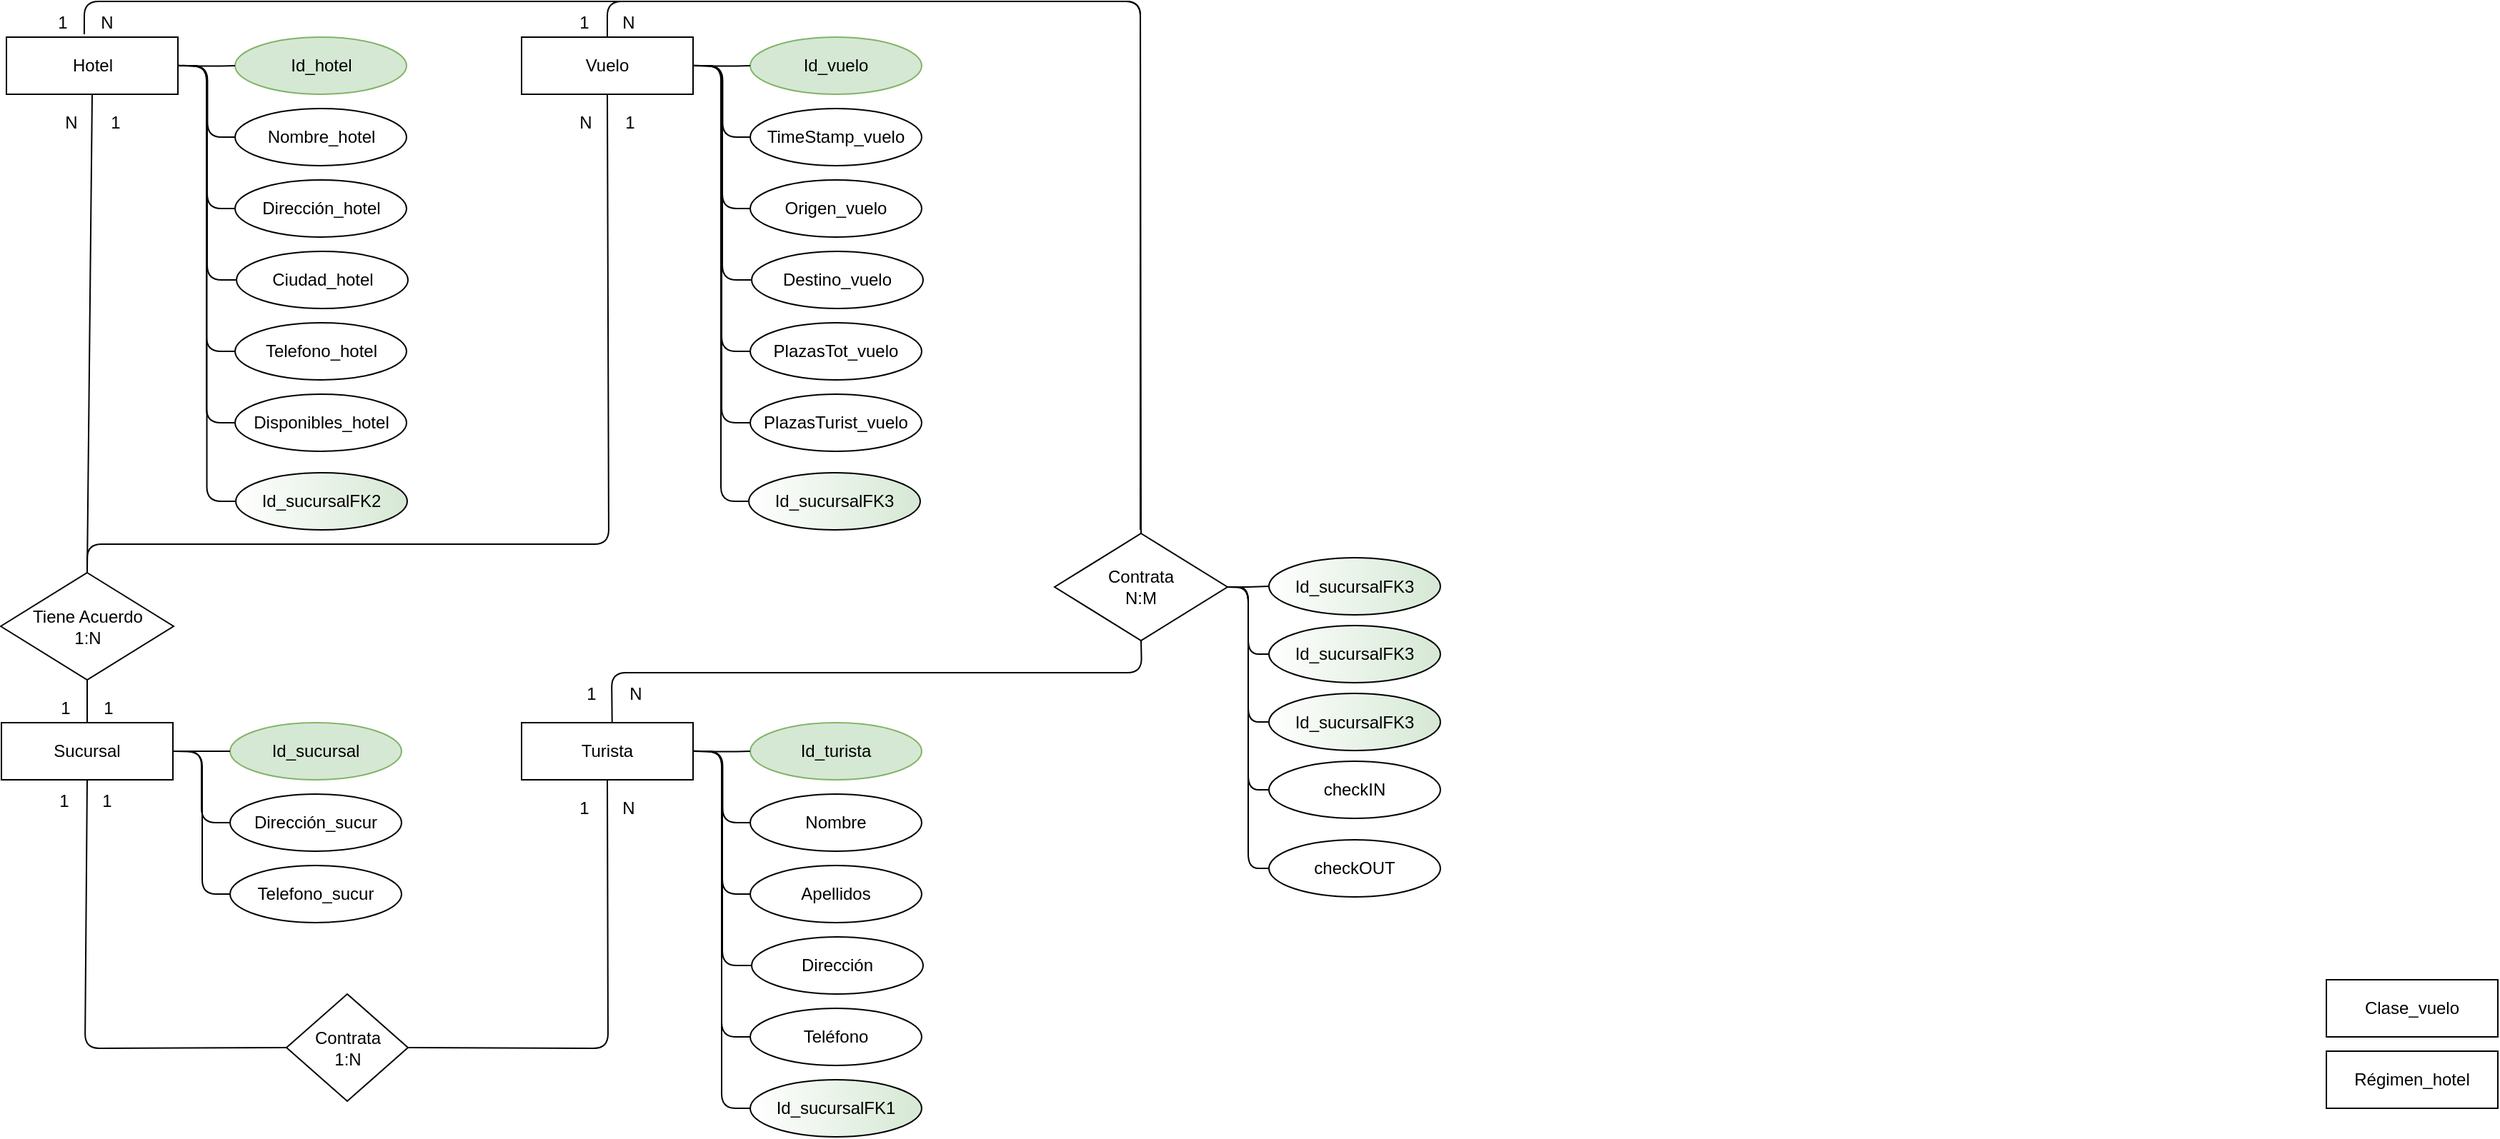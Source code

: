 <mxfile version="12.0.2" type="github" pages="1"><diagram id="cru-aT_KjBiOYhFXOuca" name="Page-1"><mxGraphModel dx="1092" dy="706" grid="1" gridSize="10" guides="1" tooltips="1" connect="1" arrows="1" fold="1" page="1" pageScale="1" pageWidth="1169" pageHeight="827" math="0" shadow="0"><root><mxCell id="0"/><mxCell id="1" parent="0"/><mxCell id="LmSAcj49Joqu7tEpp6rs-1" value="Sucursal" style="rounded=0;whiteSpace=wrap;html=1;" vertex="1" parent="1"><mxGeometry x="83" y="525" width="120" height="40" as="geometry"/></mxCell><mxCell id="LmSAcj49Joqu7tEpp6rs-2" value="Hotel" style="rounded=0;whiteSpace=wrap;html=1;" vertex="1" parent="1"><mxGeometry x="86.5" y="45" width="120" height="40" as="geometry"/></mxCell><mxCell id="LmSAcj49Joqu7tEpp6rs-6" value="Clase_vuelo" style="rounded=0;whiteSpace=wrap;html=1;" vertex="1" parent="1"><mxGeometry x="1710" y="705" width="120" height="40" as="geometry"/></mxCell><mxCell id="LmSAcj49Joqu7tEpp6rs-7" value="Régimen_hotel" style="rounded=0;whiteSpace=wrap;html=1;" vertex="1" parent="1"><mxGeometry x="1710" y="755" width="120" height="40" as="geometry"/></mxCell><mxCell id="LmSAcj49Joqu7tEpp6rs-8" value="Id_sucursal" style="ellipse;whiteSpace=wrap;html=1;fillColor=#d5e8d4;strokeColor=#82b366;" vertex="1" parent="1"><mxGeometry x="243" y="525" width="120" height="40" as="geometry"/></mxCell><mxCell id="LmSAcj49Joqu7tEpp6rs-9" value="Dirección_sucur" style="ellipse;whiteSpace=wrap;html=1;" vertex="1" parent="1"><mxGeometry x="243" y="575" width="120" height="40" as="geometry"/></mxCell><mxCell id="LmSAcj49Joqu7tEpp6rs-10" value="Telefono_sucur" style="ellipse;whiteSpace=wrap;html=1;" vertex="1" parent="1"><mxGeometry x="243" y="625" width="120" height="40" as="geometry"/></mxCell><mxCell id="LmSAcj49Joqu7tEpp6rs-13" value="" style="endArrow=none;html=1;edgeStyle=orthogonalEdgeStyle;exitX=1;exitY=0.5;exitDx=0;exitDy=0;entryX=0;entryY=0.5;entryDx=0;entryDy=0;" edge="1" parent="1" source="LmSAcj49Joqu7tEpp6rs-1" target="LmSAcj49Joqu7tEpp6rs-9"><mxGeometry relative="1" as="geometry"><mxPoint x="53" y="594.5" as="sourcePoint"/><mxPoint x="213" y="594.5" as="targetPoint"/></mxGeometry></mxCell><mxCell id="LmSAcj49Joqu7tEpp6rs-16" value="" style="endArrow=none;html=1;edgeStyle=orthogonalEdgeStyle;entryX=0;entryY=0.5;entryDx=0;entryDy=0;" edge="1" parent="1" target="LmSAcj49Joqu7tEpp6rs-10"><mxGeometry relative="1" as="geometry"><mxPoint x="203" y="545" as="sourcePoint"/><mxPoint x="223" y="604.5" as="targetPoint"/></mxGeometry></mxCell><mxCell id="LmSAcj49Joqu7tEpp6rs-17" value="" style="endArrow=none;html=1;edgeStyle=orthogonalEdgeStyle;exitX=1;exitY=0.5;exitDx=0;exitDy=0;entryX=0;entryY=0.5;entryDx=0;entryDy=0;" edge="1" parent="1" source="LmSAcj49Joqu7tEpp6rs-1" target="LmSAcj49Joqu7tEpp6rs-8"><mxGeometry relative="1" as="geometry"><mxPoint x="73" y="614.5" as="sourcePoint"/><mxPoint x="233" y="614.5" as="targetPoint"/></mxGeometry></mxCell><mxCell id="LmSAcj49Joqu7tEpp6rs-24" value="Id_hotel" style="ellipse;whiteSpace=wrap;html=1;fillColor=#d5e8d4;strokeColor=#82b366;" vertex="1" parent="1"><mxGeometry x="246.5" y="45" width="120" height="40" as="geometry"/></mxCell><mxCell id="LmSAcj49Joqu7tEpp6rs-25" value="Nombre_hotel" style="ellipse;whiteSpace=wrap;html=1;" vertex="1" parent="1"><mxGeometry x="246.5" y="95" width="120" height="40" as="geometry"/></mxCell><mxCell id="LmSAcj49Joqu7tEpp6rs-26" value="Dirección_hotel" style="ellipse;whiteSpace=wrap;html=1;" vertex="1" parent="1"><mxGeometry x="246.5" y="145" width="120" height="40" as="geometry"/></mxCell><mxCell id="LmSAcj49Joqu7tEpp6rs-27" value="" style="endArrow=none;html=1;edgeStyle=orthogonalEdgeStyle;exitX=1;exitY=0.5;exitDx=0;exitDy=0;entryX=0;entryY=0.5;entryDx=0;entryDy=0;" edge="1" parent="1" target="LmSAcj49Joqu7tEpp6rs-25"><mxGeometry relative="1" as="geometry"><mxPoint x="206.853" y="64.882" as="sourcePoint"/><mxPoint x="216.5" y="114.5" as="targetPoint"/></mxGeometry></mxCell><mxCell id="LmSAcj49Joqu7tEpp6rs-28" value="" style="endArrow=none;html=1;edgeStyle=orthogonalEdgeStyle;entryX=0;entryY=0.5;entryDx=0;entryDy=0;" edge="1" parent="1" target="LmSAcj49Joqu7tEpp6rs-26"><mxGeometry relative="1" as="geometry"><mxPoint x="206.5" y="65" as="sourcePoint"/><mxPoint x="226.5" y="124.5" as="targetPoint"/></mxGeometry></mxCell><mxCell id="LmSAcj49Joqu7tEpp6rs-29" value="" style="endArrow=none;html=1;edgeStyle=orthogonalEdgeStyle;exitX=1;exitY=0.5;exitDx=0;exitDy=0;entryX=0;entryY=0.5;entryDx=0;entryDy=0;" edge="1" parent="1" target="LmSAcj49Joqu7tEpp6rs-24"><mxGeometry relative="1" as="geometry"><mxPoint x="206.853" y="64.882" as="sourcePoint"/><mxPoint x="236.5" y="134.5" as="targetPoint"/></mxGeometry></mxCell><mxCell id="LmSAcj49Joqu7tEpp6rs-30" value="Ciudad_hotel" style="ellipse;whiteSpace=wrap;html=1;" vertex="1" parent="1"><mxGeometry x="247.5" y="195" width="120" height="40" as="geometry"/></mxCell><mxCell id="LmSAcj49Joqu7tEpp6rs-31" value="" style="endArrow=none;html=1;edgeStyle=orthogonalEdgeStyle;entryX=0;entryY=0.5;entryDx=0;entryDy=0;exitX=1;exitY=0.5;exitDx=0;exitDy=0;" edge="1" parent="1" target="LmSAcj49Joqu7tEpp6rs-30" source="LmSAcj49Joqu7tEpp6rs-2"><mxGeometry relative="1" as="geometry"><mxPoint x="207.5" y="115" as="sourcePoint"/><mxPoint x="227.5" y="174.5" as="targetPoint"/></mxGeometry></mxCell><mxCell id="LmSAcj49Joqu7tEpp6rs-32" value="Telefono_hotel" style="ellipse;whiteSpace=wrap;html=1;" vertex="1" parent="1"><mxGeometry x="246.5" y="245" width="120" height="40" as="geometry"/></mxCell><mxCell id="LmSAcj49Joqu7tEpp6rs-33" value="" style="endArrow=none;html=1;edgeStyle=orthogonalEdgeStyle;entryX=0;entryY=0.5;entryDx=0;entryDy=0;exitX=1;exitY=0.5;exitDx=0;exitDy=0;" edge="1" parent="1" target="LmSAcj49Joqu7tEpp6rs-32" source="LmSAcj49Joqu7tEpp6rs-2"><mxGeometry relative="1" as="geometry"><mxPoint x="206.5" y="165" as="sourcePoint"/><mxPoint x="226.5" y="224.5" as="targetPoint"/></mxGeometry></mxCell><mxCell id="LmSAcj49Joqu7tEpp6rs-34" value="Disponibles_hotel" style="ellipse;whiteSpace=wrap;html=1;" vertex="1" parent="1"><mxGeometry x="246.5" y="295" width="120" height="40" as="geometry"/></mxCell><mxCell id="LmSAcj49Joqu7tEpp6rs-35" value="" style="endArrow=none;html=1;edgeStyle=orthogonalEdgeStyle;entryX=0;entryY=0.5;entryDx=0;entryDy=0;exitX=1;exitY=0.5;exitDx=0;exitDy=0;" edge="1" parent="1" target="LmSAcj49Joqu7tEpp6rs-34" source="LmSAcj49Joqu7tEpp6rs-2"><mxGeometry relative="1" as="geometry"><mxPoint x="206.5" y="215" as="sourcePoint"/><mxPoint x="226.5" y="274.5" as="targetPoint"/></mxGeometry></mxCell><mxCell id="LmSAcj49Joqu7tEpp6rs-36" value="Vuelo" style="rounded=0;whiteSpace=wrap;html=1;" vertex="1" parent="1"><mxGeometry x="447" y="45" width="120" height="40" as="geometry"/></mxCell><mxCell id="LmSAcj49Joqu7tEpp6rs-37" value="Id_vuelo" style="ellipse;whiteSpace=wrap;html=1;fillColor=#d5e8d4;strokeColor=#82b366;" vertex="1" parent="1"><mxGeometry x="607" y="45" width="120" height="40" as="geometry"/></mxCell><mxCell id="LmSAcj49Joqu7tEpp6rs-38" value="TimeStamp_vuelo" style="ellipse;whiteSpace=wrap;html=1;" vertex="1" parent="1"><mxGeometry x="607" y="95" width="120" height="40" as="geometry"/></mxCell><mxCell id="LmSAcj49Joqu7tEpp6rs-39" value="Origen_vuelo" style="ellipse;whiteSpace=wrap;html=1;" vertex="1" parent="1"><mxGeometry x="607" y="145" width="120" height="40" as="geometry"/></mxCell><mxCell id="LmSAcj49Joqu7tEpp6rs-40" value="" style="endArrow=none;html=1;edgeStyle=orthogonalEdgeStyle;exitX=1;exitY=0.5;exitDx=0;exitDy=0;entryX=0;entryY=0.5;entryDx=0;entryDy=0;" edge="1" parent="1" target="LmSAcj49Joqu7tEpp6rs-38"><mxGeometry relative="1" as="geometry"><mxPoint x="567.353" y="64.882" as="sourcePoint"/><mxPoint x="577" y="114.5" as="targetPoint"/></mxGeometry></mxCell><mxCell id="LmSAcj49Joqu7tEpp6rs-41" value="" style="endArrow=none;html=1;edgeStyle=orthogonalEdgeStyle;entryX=0;entryY=0.5;entryDx=0;entryDy=0;" edge="1" parent="1" target="LmSAcj49Joqu7tEpp6rs-39"><mxGeometry relative="1" as="geometry"><mxPoint x="567" y="65" as="sourcePoint"/><mxPoint x="587" y="124.5" as="targetPoint"/></mxGeometry></mxCell><mxCell id="LmSAcj49Joqu7tEpp6rs-42" value="" style="endArrow=none;html=1;edgeStyle=orthogonalEdgeStyle;exitX=1;exitY=0.5;exitDx=0;exitDy=0;entryX=0;entryY=0.5;entryDx=0;entryDy=0;" edge="1" parent="1" target="LmSAcj49Joqu7tEpp6rs-37"><mxGeometry relative="1" as="geometry"><mxPoint x="567.353" y="64.882" as="sourcePoint"/><mxPoint x="597" y="134.5" as="targetPoint"/></mxGeometry></mxCell><mxCell id="LmSAcj49Joqu7tEpp6rs-43" value="Destino_vuelo" style="ellipse;whiteSpace=wrap;html=1;" vertex="1" parent="1"><mxGeometry x="608" y="195" width="120" height="40" as="geometry"/></mxCell><mxCell id="LmSAcj49Joqu7tEpp6rs-44" value="" style="endArrow=none;html=1;edgeStyle=orthogonalEdgeStyle;entryX=0;entryY=0.5;entryDx=0;entryDy=0;exitX=1;exitY=0.5;exitDx=0;exitDy=0;" edge="1" parent="1" source="LmSAcj49Joqu7tEpp6rs-36" target="LmSAcj49Joqu7tEpp6rs-43"><mxGeometry relative="1" as="geometry"><mxPoint x="568" y="115" as="sourcePoint"/><mxPoint x="588" y="174.5" as="targetPoint"/></mxGeometry></mxCell><mxCell id="LmSAcj49Joqu7tEpp6rs-45" value="PlazasTot_vuelo" style="ellipse;whiteSpace=wrap;html=1;" vertex="1" parent="1"><mxGeometry x="607" y="245" width="120" height="40" as="geometry"/></mxCell><mxCell id="LmSAcj49Joqu7tEpp6rs-46" value="" style="endArrow=none;html=1;edgeStyle=orthogonalEdgeStyle;entryX=0;entryY=0.5;entryDx=0;entryDy=0;exitX=1;exitY=0.5;exitDx=0;exitDy=0;" edge="1" parent="1" source="LmSAcj49Joqu7tEpp6rs-36" target="LmSAcj49Joqu7tEpp6rs-45"><mxGeometry relative="1" as="geometry"><mxPoint x="567" y="165" as="sourcePoint"/><mxPoint x="587" y="224.5" as="targetPoint"/></mxGeometry></mxCell><mxCell id="LmSAcj49Joqu7tEpp6rs-47" value="PlazasTurist_vuelo" style="ellipse;whiteSpace=wrap;html=1;" vertex="1" parent="1"><mxGeometry x="607" y="295" width="120" height="40" as="geometry"/></mxCell><mxCell id="LmSAcj49Joqu7tEpp6rs-48" value="" style="endArrow=none;html=1;edgeStyle=orthogonalEdgeStyle;entryX=0;entryY=0.5;entryDx=0;entryDy=0;exitX=1;exitY=0.5;exitDx=0;exitDy=0;" edge="1" parent="1" source="LmSAcj49Joqu7tEpp6rs-36" target="LmSAcj49Joqu7tEpp6rs-47"><mxGeometry relative="1" as="geometry"><mxPoint x="567" y="215" as="sourcePoint"/><mxPoint x="587" y="274.5" as="targetPoint"/></mxGeometry></mxCell><mxCell id="LmSAcj49Joqu7tEpp6rs-49" value="Turista" style="rounded=0;whiteSpace=wrap;html=1;" vertex="1" parent="1"><mxGeometry x="447" y="525" width="120" height="40" as="geometry"/></mxCell><mxCell id="LmSAcj49Joqu7tEpp6rs-50" value="Id_turista" style="ellipse;whiteSpace=wrap;html=1;fillColor=#d5e8d4;strokeColor=#82b366;" vertex="1" parent="1"><mxGeometry x="607" y="525" width="120" height="40" as="geometry"/></mxCell><mxCell id="LmSAcj49Joqu7tEpp6rs-51" value="Nombre" style="ellipse;whiteSpace=wrap;html=1;" vertex="1" parent="1"><mxGeometry x="607" y="575" width="120" height="40" as="geometry"/></mxCell><mxCell id="LmSAcj49Joqu7tEpp6rs-52" value="Apellidos" style="ellipse;whiteSpace=wrap;html=1;" vertex="1" parent="1"><mxGeometry x="607" y="625" width="120" height="40" as="geometry"/></mxCell><mxCell id="LmSAcj49Joqu7tEpp6rs-53" value="" style="endArrow=none;html=1;edgeStyle=orthogonalEdgeStyle;exitX=1;exitY=0.5;exitDx=0;exitDy=0;entryX=0;entryY=0.5;entryDx=0;entryDy=0;" edge="1" parent="1" target="LmSAcj49Joqu7tEpp6rs-51"><mxGeometry relative="1" as="geometry"><mxPoint x="567.353" y="544.882" as="sourcePoint"/><mxPoint x="577" y="594.5" as="targetPoint"/></mxGeometry></mxCell><mxCell id="LmSAcj49Joqu7tEpp6rs-54" value="" style="endArrow=none;html=1;edgeStyle=orthogonalEdgeStyle;entryX=0;entryY=0.5;entryDx=0;entryDy=0;" edge="1" parent="1" target="LmSAcj49Joqu7tEpp6rs-52"><mxGeometry relative="1" as="geometry"><mxPoint x="567" y="545" as="sourcePoint"/><mxPoint x="587" y="604.5" as="targetPoint"/></mxGeometry></mxCell><mxCell id="LmSAcj49Joqu7tEpp6rs-55" value="" style="endArrow=none;html=1;edgeStyle=orthogonalEdgeStyle;exitX=1;exitY=0.5;exitDx=0;exitDy=0;entryX=0;entryY=0.5;entryDx=0;entryDy=0;" edge="1" parent="1" target="LmSAcj49Joqu7tEpp6rs-50"><mxGeometry relative="1" as="geometry"><mxPoint x="567.353" y="544.882" as="sourcePoint"/><mxPoint x="597" y="614.5" as="targetPoint"/></mxGeometry></mxCell><mxCell id="LmSAcj49Joqu7tEpp6rs-56" value="Dirección" style="ellipse;whiteSpace=wrap;html=1;" vertex="1" parent="1"><mxGeometry x="608" y="675" width="120" height="40" as="geometry"/></mxCell><mxCell id="LmSAcj49Joqu7tEpp6rs-57" value="" style="endArrow=none;html=1;edgeStyle=orthogonalEdgeStyle;entryX=0;entryY=0.5;entryDx=0;entryDy=0;exitX=1;exitY=0.5;exitDx=0;exitDy=0;" edge="1" parent="1" source="LmSAcj49Joqu7tEpp6rs-49" target="LmSAcj49Joqu7tEpp6rs-56"><mxGeometry relative="1" as="geometry"><mxPoint x="568" y="595" as="sourcePoint"/><mxPoint x="588" y="654.5" as="targetPoint"/></mxGeometry></mxCell><mxCell id="LmSAcj49Joqu7tEpp6rs-58" value="Teléfono" style="ellipse;whiteSpace=wrap;html=1;" vertex="1" parent="1"><mxGeometry x="607" y="725" width="120" height="40" as="geometry"/></mxCell><mxCell id="LmSAcj49Joqu7tEpp6rs-59" value="" style="endArrow=none;html=1;edgeStyle=orthogonalEdgeStyle;entryX=0;entryY=0.5;entryDx=0;entryDy=0;exitX=1;exitY=0.5;exitDx=0;exitDy=0;" edge="1" parent="1" source="LmSAcj49Joqu7tEpp6rs-49" target="LmSAcj49Joqu7tEpp6rs-58"><mxGeometry relative="1" as="geometry"><mxPoint x="567" y="645" as="sourcePoint"/><mxPoint x="587" y="704.5" as="targetPoint"/></mxGeometry></mxCell><mxCell id="LmSAcj49Joqu7tEpp6rs-62" value="Contrata&lt;br&gt;1:N" style="rhombus;whiteSpace=wrap;html=1;" vertex="1" parent="1"><mxGeometry x="282.5" y="715" width="85" height="75" as="geometry"/></mxCell><mxCell id="LmSAcj49Joqu7tEpp6rs-63" value="" style="endArrow=none;html=1;entryX=0;entryY=0.5;entryDx=0;entryDy=0;exitX=0.5;exitY=1;exitDx=0;exitDy=0;" edge="1" parent="1" source="LmSAcj49Joqu7tEpp6rs-1" target="LmSAcj49Joqu7tEpp6rs-62"><mxGeometry width="50" height="50" relative="1" as="geometry"><mxPoint x="81.5" y="870" as="sourcePoint"/><mxPoint x="131.5" y="820" as="targetPoint"/><Array as="points"><mxPoint x="141.5" y="753"/></Array></mxGeometry></mxCell><mxCell id="LmSAcj49Joqu7tEpp6rs-64" value="" style="endArrow=none;html=1;entryX=0.5;entryY=1;entryDx=0;entryDy=0;exitX=1;exitY=0.5;exitDx=0;exitDy=0;" edge="1" parent="1" source="LmSAcj49Joqu7tEpp6rs-62" target="LmSAcj49Joqu7tEpp6rs-49"><mxGeometry width="50" height="50" relative="1" as="geometry"><mxPoint x="81.5" y="870" as="sourcePoint"/><mxPoint x="131.5" y="820" as="targetPoint"/><Array as="points"><mxPoint x="507.5" y="753"/></Array></mxGeometry></mxCell><mxCell id="LmSAcj49Joqu7tEpp6rs-66" value="1&amp;nbsp; &amp;nbsp; &amp;nbsp; &amp;nbsp;1" style="text;html=1;strokeColor=none;fillColor=none;align=center;verticalAlign=middle;whiteSpace=wrap;rounded=0;" vertex="1" parent="1"><mxGeometry x="101.5" y="570" width="80" height="20" as="geometry"/></mxCell><mxCell id="LmSAcj49Joqu7tEpp6rs-67" value="1&amp;nbsp; &amp;nbsp; &amp;nbsp; &amp;nbsp;N" style="text;html=1;strokeColor=none;fillColor=none;align=center;verticalAlign=middle;whiteSpace=wrap;rounded=0;" vertex="1" parent="1"><mxGeometry x="466.5" y="575" width="80" height="20" as="geometry"/></mxCell><mxCell id="LmSAcj49Joqu7tEpp6rs-69" value="Id_sucursalFK1" style="ellipse;whiteSpace=wrap;html=1;fillColor=#D5E8D4;strokeColor=#000000;gradientDirection=west;gradientColor=#ffffff;" vertex="1" parent="1"><mxGeometry x="607" y="775" width="120" height="40" as="geometry"/></mxCell><mxCell id="LmSAcj49Joqu7tEpp6rs-70" value="" style="endArrow=none;html=1;edgeStyle=orthogonalEdgeStyle;entryX=0;entryY=0.5;entryDx=0;entryDy=0;exitX=1;exitY=0.5;exitDx=0;exitDy=0;" edge="1" parent="1" source="LmSAcj49Joqu7tEpp6rs-49" target="LmSAcj49Joqu7tEpp6rs-69"><mxGeometry relative="1" as="geometry"><mxPoint x="576.833" y="555" as="sourcePoint"/><mxPoint x="616.833" y="755" as="targetPoint"/></mxGeometry></mxCell><mxCell id="LmSAcj49Joqu7tEpp6rs-71" value="" style="endArrow=none;html=1;exitX=0.5;exitY=1;exitDx=0;exitDy=0;entryX=0.5;entryY=0;entryDx=0;entryDy=0;" edge="1" parent="1" source="LmSAcj49Joqu7tEpp6rs-2" target="LmSAcj49Joqu7tEpp6rs-73"><mxGeometry width="50" height="50" relative="1" as="geometry"><mxPoint x="41.5" y="850" as="sourcePoint"/><mxPoint x="143.5" y="390" as="targetPoint"/></mxGeometry></mxCell><mxCell id="LmSAcj49Joqu7tEpp6rs-72" value="" style="endArrow=none;html=1;exitX=0.5;exitY=1;exitDx=0;exitDy=0;entryX=0.5;entryY=0;entryDx=0;entryDy=0;" edge="1" parent="1" source="LmSAcj49Joqu7tEpp6rs-36" target="LmSAcj49Joqu7tEpp6rs-73"><mxGeometry width="50" height="50" relative="1" as="geometry"><mxPoint x="41.5" y="850" as="sourcePoint"/><mxPoint x="143.5" y="390" as="targetPoint"/><Array as="points"><mxPoint x="508" y="400"/><mxPoint x="330" y="400"/><mxPoint x="143" y="400"/></Array></mxGeometry></mxCell><mxCell id="LmSAcj49Joqu7tEpp6rs-73" value="Tiene Acuerdo&lt;br&gt;1:N" style="rhombus;whiteSpace=wrap;html=1;" vertex="1" parent="1"><mxGeometry x="82.5" y="420" width="121" height="75" as="geometry"/></mxCell><mxCell id="LmSAcj49Joqu7tEpp6rs-74" value="" style="endArrow=none;html=1;entryX=0.5;entryY=0;entryDx=0;entryDy=0;exitX=0.5;exitY=1;exitDx=0;exitDy=0;" edge="1" parent="1" source="LmSAcj49Joqu7tEpp6rs-73" target="LmSAcj49Joqu7tEpp6rs-1"><mxGeometry width="50" height="50" relative="1" as="geometry"><mxPoint x="81.5" y="850" as="sourcePoint"/><mxPoint x="131.5" y="800" as="targetPoint"/></mxGeometry></mxCell><mxCell id="LmSAcj49Joqu7tEpp6rs-75" value="1&amp;nbsp; &amp;nbsp; &amp;nbsp; &amp;nbsp;1" style="text;html=1;strokeColor=none;fillColor=none;align=center;verticalAlign=middle;whiteSpace=wrap;rounded=0;" vertex="1" parent="1"><mxGeometry x="103" y="505" width="80" height="20" as="geometry"/></mxCell><mxCell id="LmSAcj49Joqu7tEpp6rs-76" value="N&amp;nbsp; &amp;nbsp; &amp;nbsp; &amp;nbsp;1" style="text;html=1;strokeColor=none;fillColor=none;align=center;verticalAlign=middle;whiteSpace=wrap;rounded=0;" vertex="1" parent="1"><mxGeometry x="106.5" y="95" width="80" height="20" as="geometry"/></mxCell><mxCell id="LmSAcj49Joqu7tEpp6rs-78" value="N&amp;nbsp; &amp;nbsp; &amp;nbsp; &amp;nbsp;1" style="text;html=1;strokeColor=none;fillColor=none;align=center;verticalAlign=middle;whiteSpace=wrap;rounded=0;" vertex="1" parent="1"><mxGeometry x="466.5" y="95" width="80" height="20" as="geometry"/></mxCell><mxCell id="LmSAcj49Joqu7tEpp6rs-80" value="Id_sucursalFK2" style="ellipse;whiteSpace=wrap;html=1;fillColor=#D5E8D4;strokeColor=#000000;gradientDirection=west;gradientColor=#ffffff;" vertex="1" parent="1"><mxGeometry x="247" y="350" width="120" height="40" as="geometry"/></mxCell><mxCell id="LmSAcj49Joqu7tEpp6rs-81" value="Id_sucursalFK3" style="ellipse;whiteSpace=wrap;html=1;fillColor=#D5E8D4;strokeColor=#000000;gradientDirection=west;gradientColor=#ffffff;" vertex="1" parent="1"><mxGeometry x="606" y="350" width="120" height="40" as="geometry"/></mxCell><mxCell id="LmSAcj49Joqu7tEpp6rs-82" value="" style="endArrow=none;html=1;edgeStyle=orthogonalEdgeStyle;entryX=0;entryY=0.5;entryDx=0;entryDy=0;exitX=1;exitY=0.5;exitDx=0;exitDy=0;" edge="1" parent="1" source="LmSAcj49Joqu7tEpp6rs-2" target="LmSAcj49Joqu7tEpp6rs-80"><mxGeometry relative="1" as="geometry"><mxPoint x="216.824" y="74.588" as="sourcePoint"/><mxPoint x="256.824" y="325.176" as="targetPoint"/></mxGeometry></mxCell><mxCell id="LmSAcj49Joqu7tEpp6rs-83" value="" style="endArrow=none;html=1;edgeStyle=orthogonalEdgeStyle;entryX=0;entryY=0.5;entryDx=0;entryDy=0;exitX=1;exitY=0.5;exitDx=0;exitDy=0;" edge="1" parent="1" source="LmSAcj49Joqu7tEpp6rs-36" target="LmSAcj49Joqu7tEpp6rs-81"><mxGeometry relative="1" as="geometry"><mxPoint x="576.897" y="75.31" as="sourcePoint"/><mxPoint x="616.897" y="324.966" as="targetPoint"/></mxGeometry></mxCell><mxCell id="LmSAcj49Joqu7tEpp6rs-84" value="Contrata&lt;br&gt;N:M" style="rhombus;whiteSpace=wrap;html=1;" vertex="1" parent="1"><mxGeometry x="820" y="392.5" width="121" height="75" as="geometry"/></mxCell><mxCell id="LmSAcj49Joqu7tEpp6rs-85" value="" style="endArrow=none;html=1;entryX=0.5;entryY=0;entryDx=0;entryDy=0;exitX=0.454;exitY=-0.05;exitDx=0;exitDy=0;exitPerimeter=0;" edge="1" parent="1" source="LmSAcj49Joqu7tEpp6rs-2" target="LmSAcj49Joqu7tEpp6rs-84"><mxGeometry width="50" height="50" relative="1" as="geometry"><mxPoint x="881" y="20" as="sourcePoint"/><mxPoint x="250" y="840" as="targetPoint"/><Array as="points"><mxPoint x="141" y="20"/><mxPoint x="880" y="20"/></Array></mxGeometry></mxCell><mxCell id="LmSAcj49Joqu7tEpp6rs-86" value="" style="endArrow=none;html=1;exitX=0.5;exitY=0;exitDx=0;exitDy=0;" edge="1" parent="1" source="LmSAcj49Joqu7tEpp6rs-36"><mxGeometry width="50" height="50" relative="1" as="geometry"><mxPoint x="150.98" y="53" as="sourcePoint"/><mxPoint x="880" y="390" as="targetPoint"/><Array as="points"><mxPoint x="507" y="20"/><mxPoint x="880" y="20"/></Array></mxGeometry></mxCell><mxCell id="LmSAcj49Joqu7tEpp6rs-88" value="" style="endArrow=none;html=1;entryX=0.5;entryY=1;entryDx=0;entryDy=0;exitX=0.528;exitY=-0.013;exitDx=0;exitDy=0;exitPerimeter=0;" edge="1" parent="1" source="LmSAcj49Joqu7tEpp6rs-49" target="LmSAcj49Joqu7tEpp6rs-84"><mxGeometry width="50" height="50" relative="1" as="geometry"><mxPoint x="80" y="890" as="sourcePoint"/><mxPoint x="130" y="840" as="targetPoint"/><Array as="points"><mxPoint x="510" y="490"/><mxPoint x="881" y="490"/></Array></mxGeometry></mxCell><mxCell id="LmSAcj49Joqu7tEpp6rs-90" value="1&amp;nbsp; &amp;nbsp; &amp;nbsp; &amp;nbsp;N" style="text;html=1;strokeColor=none;fillColor=none;align=center;verticalAlign=middle;whiteSpace=wrap;rounded=0;" vertex="1" parent="1"><mxGeometry x="471.5" y="495" width="80" height="20" as="geometry"/></mxCell><mxCell id="LmSAcj49Joqu7tEpp6rs-91" value="1&amp;nbsp; &amp;nbsp; &amp;nbsp; &amp;nbsp;N" style="text;html=1;strokeColor=none;fillColor=none;align=center;verticalAlign=middle;whiteSpace=wrap;rounded=0;" vertex="1" parent="1"><mxGeometry x="466.5" y="25" width="80" height="20" as="geometry"/></mxCell><mxCell id="LmSAcj49Joqu7tEpp6rs-92" value="1&amp;nbsp; &amp;nbsp; &amp;nbsp; &amp;nbsp;N" style="text;html=1;strokeColor=none;fillColor=none;align=center;verticalAlign=middle;whiteSpace=wrap;rounded=0;" vertex="1" parent="1"><mxGeometry x="101.5" y="25" width="80" height="20" as="geometry"/></mxCell><mxCell id="LmSAcj49Joqu7tEpp6rs-93" value="Id_sucursalFK3" style="ellipse;whiteSpace=wrap;html=1;fillColor=#D5E8D4;strokeColor=#000000;gradientDirection=west;gradientColor=#ffffff;" vertex="1" parent="1"><mxGeometry x="970" y="409.5" width="120" height="40" as="geometry"/></mxCell><mxCell id="LmSAcj49Joqu7tEpp6rs-94" value="Id_sucursalFK3" style="ellipse;whiteSpace=wrap;html=1;fillColor=#D5E8D4;strokeColor=#000000;gradientDirection=west;gradientColor=#ffffff;" vertex="1" parent="1"><mxGeometry x="970" y="457" width="120" height="40" as="geometry"/></mxCell><mxCell id="LmSAcj49Joqu7tEpp6rs-95" value="Id_sucursalFK3" style="ellipse;whiteSpace=wrap;html=1;fillColor=#D5E8D4;strokeColor=#000000;gradientDirection=west;gradientColor=#ffffff;" vertex="1" parent="1"><mxGeometry x="970" y="504.5" width="120" height="40" as="geometry"/></mxCell><mxCell id="LmSAcj49Joqu7tEpp6rs-96" value="checkIN" style="ellipse;whiteSpace=wrap;html=1;" vertex="1" parent="1"><mxGeometry x="970" y="552" width="120" height="40" as="geometry"/></mxCell><mxCell id="LmSAcj49Joqu7tEpp6rs-97" value="checkOUT" style="ellipse;whiteSpace=wrap;html=1;" vertex="1" parent="1"><mxGeometry x="970" y="607" width="120" height="40" as="geometry"/></mxCell><mxCell id="LmSAcj49Joqu7tEpp6rs-98" value="" style="endArrow=none;html=1;edgeStyle=orthogonalEdgeStyle;exitX=1;exitY=0.5;exitDx=0;exitDy=0;entryX=0;entryY=0.5;entryDx=0;entryDy=0;" edge="1" parent="1" source="LmSAcj49Joqu7tEpp6rs-84" target="LmSAcj49Joqu7tEpp6rs-93"><mxGeometry relative="1" as="geometry"><mxPoint x="577.353" y="554.882" as="sourcePoint"/><mxPoint x="617" y="555" as="targetPoint"/></mxGeometry></mxCell><mxCell id="LmSAcj49Joqu7tEpp6rs-99" value="" style="endArrow=none;html=1;edgeStyle=orthogonalEdgeStyle;entryX=0;entryY=0.5;entryDx=0;entryDy=0;" edge="1" parent="1" target="LmSAcj49Joqu7tEpp6rs-94"><mxGeometry relative="1" as="geometry"><mxPoint x="940" y="430" as="sourcePoint"/><mxPoint x="980.345" y="439.448" as="targetPoint"/></mxGeometry></mxCell><mxCell id="LmSAcj49Joqu7tEpp6rs-100" value="" style="endArrow=none;html=1;edgeStyle=orthogonalEdgeStyle;exitX=1;exitY=0.5;exitDx=0;exitDy=0;entryX=0;entryY=0.5;entryDx=0;entryDy=0;" edge="1" parent="1" source="LmSAcj49Joqu7tEpp6rs-84" target="LmSAcj49Joqu7tEpp6rs-95"><mxGeometry relative="1" as="geometry"><mxPoint x="960.69" y="450.138" as="sourcePoint"/><mxPoint x="990.345" y="449.448" as="targetPoint"/></mxGeometry></mxCell><mxCell id="LmSAcj49Joqu7tEpp6rs-101" value="" style="endArrow=none;html=1;edgeStyle=orthogonalEdgeStyle;exitX=1;exitY=0.5;exitDx=0;exitDy=0;entryX=0;entryY=0.5;entryDx=0;entryDy=0;" edge="1" parent="1" source="LmSAcj49Joqu7tEpp6rs-84" target="LmSAcj49Joqu7tEpp6rs-96"><mxGeometry relative="1" as="geometry"><mxPoint x="970.69" y="460.138" as="sourcePoint"/><mxPoint x="1000.345" y="459.448" as="targetPoint"/></mxGeometry></mxCell><mxCell id="LmSAcj49Joqu7tEpp6rs-102" value="" style="endArrow=none;html=1;edgeStyle=orthogonalEdgeStyle;exitX=1;exitY=0.5;exitDx=0;exitDy=0;entryX=0;entryY=0.5;entryDx=0;entryDy=0;" edge="1" parent="1" source="LmSAcj49Joqu7tEpp6rs-84" target="LmSAcj49Joqu7tEpp6rs-97"><mxGeometry relative="1" as="geometry"><mxPoint x="980.69" y="470.138" as="sourcePoint"/><mxPoint x="1010.345" y="469.448" as="targetPoint"/></mxGeometry></mxCell></root></mxGraphModel></diagram></mxfile>